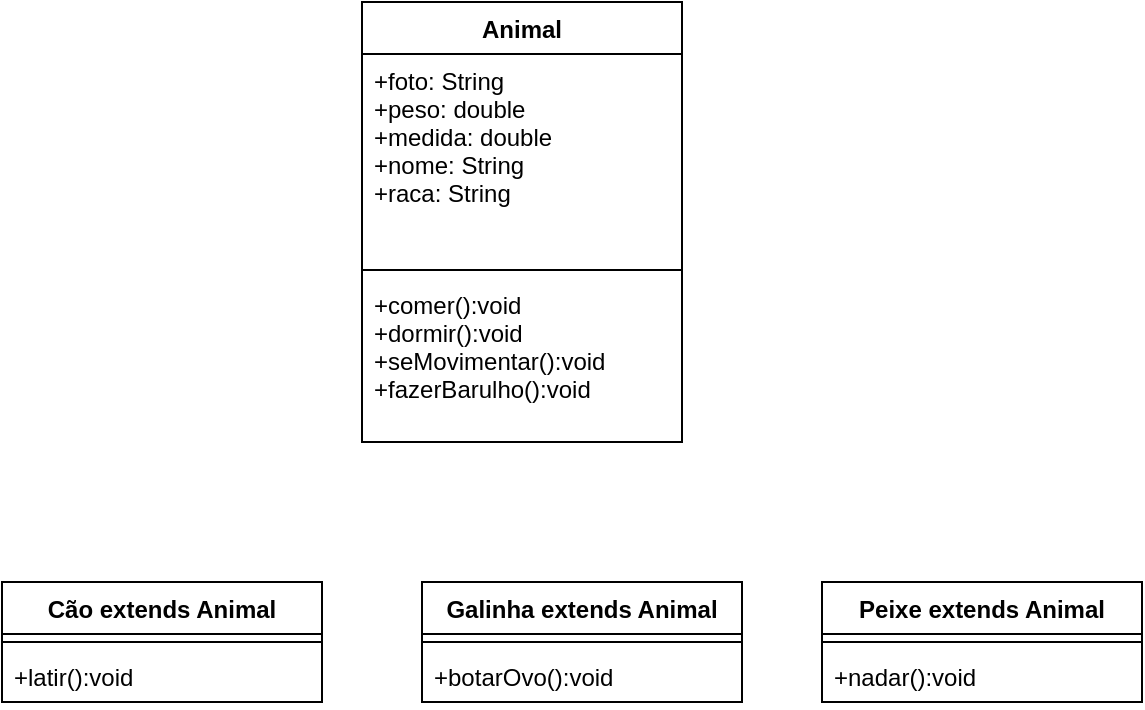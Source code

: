 <mxfile version="21.0.1" type="device"><diagram name="Página-1" id="CnvkZanzUhweVHYgsqZz"><mxGraphModel dx="1434" dy="796" grid="1" gridSize="10" guides="1" tooltips="1" connect="1" arrows="1" fold="1" page="1" pageScale="1" pageWidth="827" pageHeight="1169" math="0" shadow="0"><root><mxCell id="0"/><mxCell id="1" parent="0"/><mxCell id="-BDBmsoP_JXwA7WJ_mZ--1" value="Animal&#10;" style="swimlane;fontStyle=1;align=center;verticalAlign=top;childLayout=stackLayout;horizontal=1;startSize=26;horizontalStack=0;resizeParent=1;resizeParentMax=0;resizeLast=0;collapsible=1;marginBottom=0;" vertex="1" parent="1"><mxGeometry x="380" y="100" width="160" height="220" as="geometry"/></mxCell><mxCell id="-BDBmsoP_JXwA7WJ_mZ--2" value="+foto: String&#10;+peso: double&#10;+medida: double&#10;+nome: String&#10;+raca: String&#10;" style="text;strokeColor=none;fillColor=none;align=left;verticalAlign=top;spacingLeft=4;spacingRight=4;overflow=hidden;rotatable=0;points=[[0,0.5],[1,0.5]];portConstraint=eastwest;" vertex="1" parent="-BDBmsoP_JXwA7WJ_mZ--1"><mxGeometry y="26" width="160" height="104" as="geometry"/></mxCell><mxCell id="-BDBmsoP_JXwA7WJ_mZ--3" value="" style="line;strokeWidth=1;fillColor=none;align=left;verticalAlign=middle;spacingTop=-1;spacingLeft=3;spacingRight=3;rotatable=0;labelPosition=right;points=[];portConstraint=eastwest;strokeColor=inherit;" vertex="1" parent="-BDBmsoP_JXwA7WJ_mZ--1"><mxGeometry y="130" width="160" height="8" as="geometry"/></mxCell><mxCell id="-BDBmsoP_JXwA7WJ_mZ--4" value="+comer():void&#10;+dormir():void&#10;+seMovimentar():void&#10;+fazerBarulho():void&#10;" style="text;strokeColor=none;fillColor=none;align=left;verticalAlign=top;spacingLeft=4;spacingRight=4;overflow=hidden;rotatable=0;points=[[0,0.5],[1,0.5]];portConstraint=eastwest;" vertex="1" parent="-BDBmsoP_JXwA7WJ_mZ--1"><mxGeometry y="138" width="160" height="82" as="geometry"/></mxCell><mxCell id="-BDBmsoP_JXwA7WJ_mZ--5" value="Cão extends Animal&#10;" style="swimlane;fontStyle=1;align=center;verticalAlign=top;childLayout=stackLayout;horizontal=1;startSize=26;horizontalStack=0;resizeParent=1;resizeParentMax=0;resizeLast=0;collapsible=1;marginBottom=0;" vertex="1" parent="1"><mxGeometry x="200" y="390" width="160" height="60" as="geometry"/></mxCell><mxCell id="-BDBmsoP_JXwA7WJ_mZ--7" value="" style="line;strokeWidth=1;fillColor=none;align=left;verticalAlign=middle;spacingTop=-1;spacingLeft=3;spacingRight=3;rotatable=0;labelPosition=right;points=[];portConstraint=eastwest;strokeColor=inherit;" vertex="1" parent="-BDBmsoP_JXwA7WJ_mZ--5"><mxGeometry y="26" width="160" height="8" as="geometry"/></mxCell><mxCell id="-BDBmsoP_JXwA7WJ_mZ--8" value="+latir():void" style="text;strokeColor=none;fillColor=none;align=left;verticalAlign=top;spacingLeft=4;spacingRight=4;overflow=hidden;rotatable=0;points=[[0,0.5],[1,0.5]];portConstraint=eastwest;" vertex="1" parent="-BDBmsoP_JXwA7WJ_mZ--5"><mxGeometry y="34" width="160" height="26" as="geometry"/></mxCell><mxCell id="-BDBmsoP_JXwA7WJ_mZ--9" value="Galinha extends Animal" style="swimlane;fontStyle=1;align=center;verticalAlign=top;childLayout=stackLayout;horizontal=1;startSize=26;horizontalStack=0;resizeParent=1;resizeParentMax=0;resizeLast=0;collapsible=1;marginBottom=0;" vertex="1" parent="1"><mxGeometry x="410" y="390" width="160" height="60" as="geometry"/></mxCell><mxCell id="-BDBmsoP_JXwA7WJ_mZ--11" value="" style="line;strokeWidth=1;fillColor=none;align=left;verticalAlign=middle;spacingTop=-1;spacingLeft=3;spacingRight=3;rotatable=0;labelPosition=right;points=[];portConstraint=eastwest;strokeColor=inherit;" vertex="1" parent="-BDBmsoP_JXwA7WJ_mZ--9"><mxGeometry y="26" width="160" height="8" as="geometry"/></mxCell><mxCell id="-BDBmsoP_JXwA7WJ_mZ--12" value="+botarOvo():void" style="text;strokeColor=none;fillColor=none;align=left;verticalAlign=top;spacingLeft=4;spacingRight=4;overflow=hidden;rotatable=0;points=[[0,0.5],[1,0.5]];portConstraint=eastwest;" vertex="1" parent="-BDBmsoP_JXwA7WJ_mZ--9"><mxGeometry y="34" width="160" height="26" as="geometry"/></mxCell><mxCell id="-BDBmsoP_JXwA7WJ_mZ--13" value="Peixe extends Animal" style="swimlane;fontStyle=1;align=center;verticalAlign=top;childLayout=stackLayout;horizontal=1;startSize=26;horizontalStack=0;resizeParent=1;resizeParentMax=0;resizeLast=0;collapsible=1;marginBottom=0;" vertex="1" parent="1"><mxGeometry x="610" y="390" width="160" height="60" as="geometry"/></mxCell><mxCell id="-BDBmsoP_JXwA7WJ_mZ--15" value="" style="line;strokeWidth=1;fillColor=none;align=left;verticalAlign=middle;spacingTop=-1;spacingLeft=3;spacingRight=3;rotatable=0;labelPosition=right;points=[];portConstraint=eastwest;strokeColor=inherit;" vertex="1" parent="-BDBmsoP_JXwA7WJ_mZ--13"><mxGeometry y="26" width="160" height="8" as="geometry"/></mxCell><mxCell id="-BDBmsoP_JXwA7WJ_mZ--16" value="+nadar():void" style="text;strokeColor=none;fillColor=none;align=left;verticalAlign=top;spacingLeft=4;spacingRight=4;overflow=hidden;rotatable=0;points=[[0,0.5],[1,0.5]];portConstraint=eastwest;" vertex="1" parent="-BDBmsoP_JXwA7WJ_mZ--13"><mxGeometry y="34" width="160" height="26" as="geometry"/></mxCell></root></mxGraphModel></diagram></mxfile>